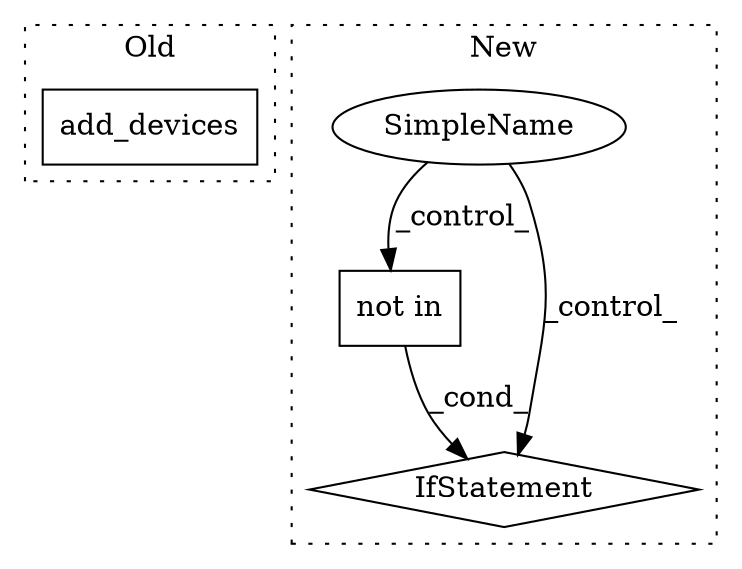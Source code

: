 digraph G {
subgraph cluster0 {
1 [label="add_devices" a="32" s="4493,4586" l="12,1" shape="box"];
label = "Old";
style="dotted";
}
subgraph cluster1 {
2 [label="not in" a="108" s="5084" l="46" shape="box"];
3 [label="IfStatement" a="25" s="5074,5130" l="10,2" shape="diamond"];
4 [label="SimpleName" a="42" s="" l="" shape="ellipse"];
label = "New";
style="dotted";
}
2 -> 3 [label="_cond_"];
4 -> 2 [label="_control_"];
4 -> 3 [label="_control_"];
}